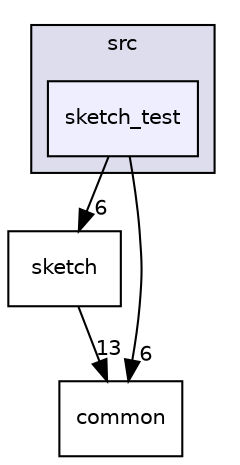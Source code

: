 digraph "src/sketch_test" {
  compound=true
  node [ fontsize="10", fontname="Helvetica"];
  edge [ labelfontsize="10", labelfontname="Helvetica"];
  subgraph clusterdir_68267d1309a1af8e8297ef4c3efbcdba {
    graph [ bgcolor="#ddddee", pencolor="black", label="src" fontname="Helvetica", fontsize="10", URL="dir_68267d1309a1af8e8297ef4c3efbcdba.html"]
  dir_5714b091328ca2b0817cfc81eebb0222 [shape=box, label="sketch_test", style="filled", fillcolor="#eeeeff", pencolor="black", URL="dir_5714b091328ca2b0817cfc81eebb0222.html"];
  }
  dir_ef43dc1024c8c688fd3275ab544df33f [shape=box label="sketch" URL="dir_ef43dc1024c8c688fd3275ab544df33f.html"];
  dir_fdedb0aba14d44ce9d99bc100e026e6a [shape=box label="common" URL="dir_fdedb0aba14d44ce9d99bc100e026e6a.html"];
  dir_ef43dc1024c8c688fd3275ab544df33f->dir_fdedb0aba14d44ce9d99bc100e026e6a [headlabel="13", labeldistance=1.5 headhref="dir_000006_000003.html"];
  dir_5714b091328ca2b0817cfc81eebb0222->dir_ef43dc1024c8c688fd3275ab544df33f [headlabel="6", labeldistance=1.5 headhref="dir_000007_000006.html"];
  dir_5714b091328ca2b0817cfc81eebb0222->dir_fdedb0aba14d44ce9d99bc100e026e6a [headlabel="6", labeldistance=1.5 headhref="dir_000007_000003.html"];
}
